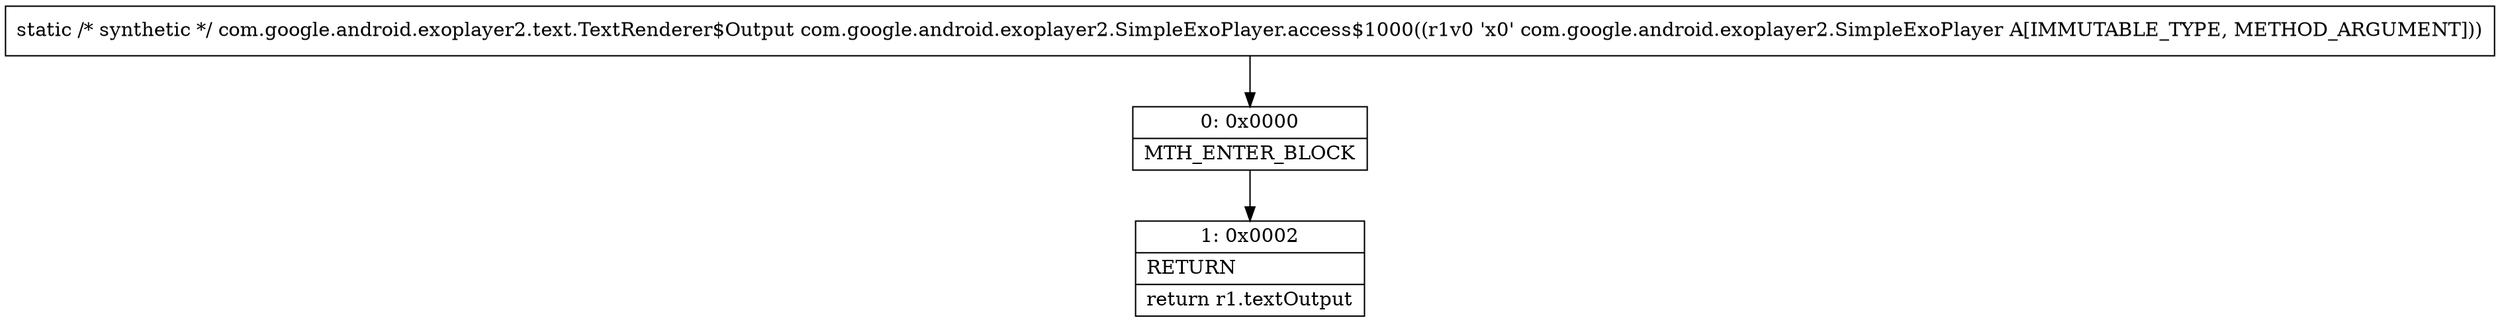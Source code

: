 digraph "CFG forcom.google.android.exoplayer2.SimpleExoPlayer.access$1000(Lcom\/google\/android\/exoplayer2\/SimpleExoPlayer;)Lcom\/google\/android\/exoplayer2\/text\/TextRenderer$Output;" {
Node_0 [shape=record,label="{0\:\ 0x0000|MTH_ENTER_BLOCK\l}"];
Node_1 [shape=record,label="{1\:\ 0x0002|RETURN\l|return r1.textOutput\l}"];
MethodNode[shape=record,label="{static \/* synthetic *\/ com.google.android.exoplayer2.text.TextRenderer$Output com.google.android.exoplayer2.SimpleExoPlayer.access$1000((r1v0 'x0' com.google.android.exoplayer2.SimpleExoPlayer A[IMMUTABLE_TYPE, METHOD_ARGUMENT])) }"];
MethodNode -> Node_0;
Node_0 -> Node_1;
}

